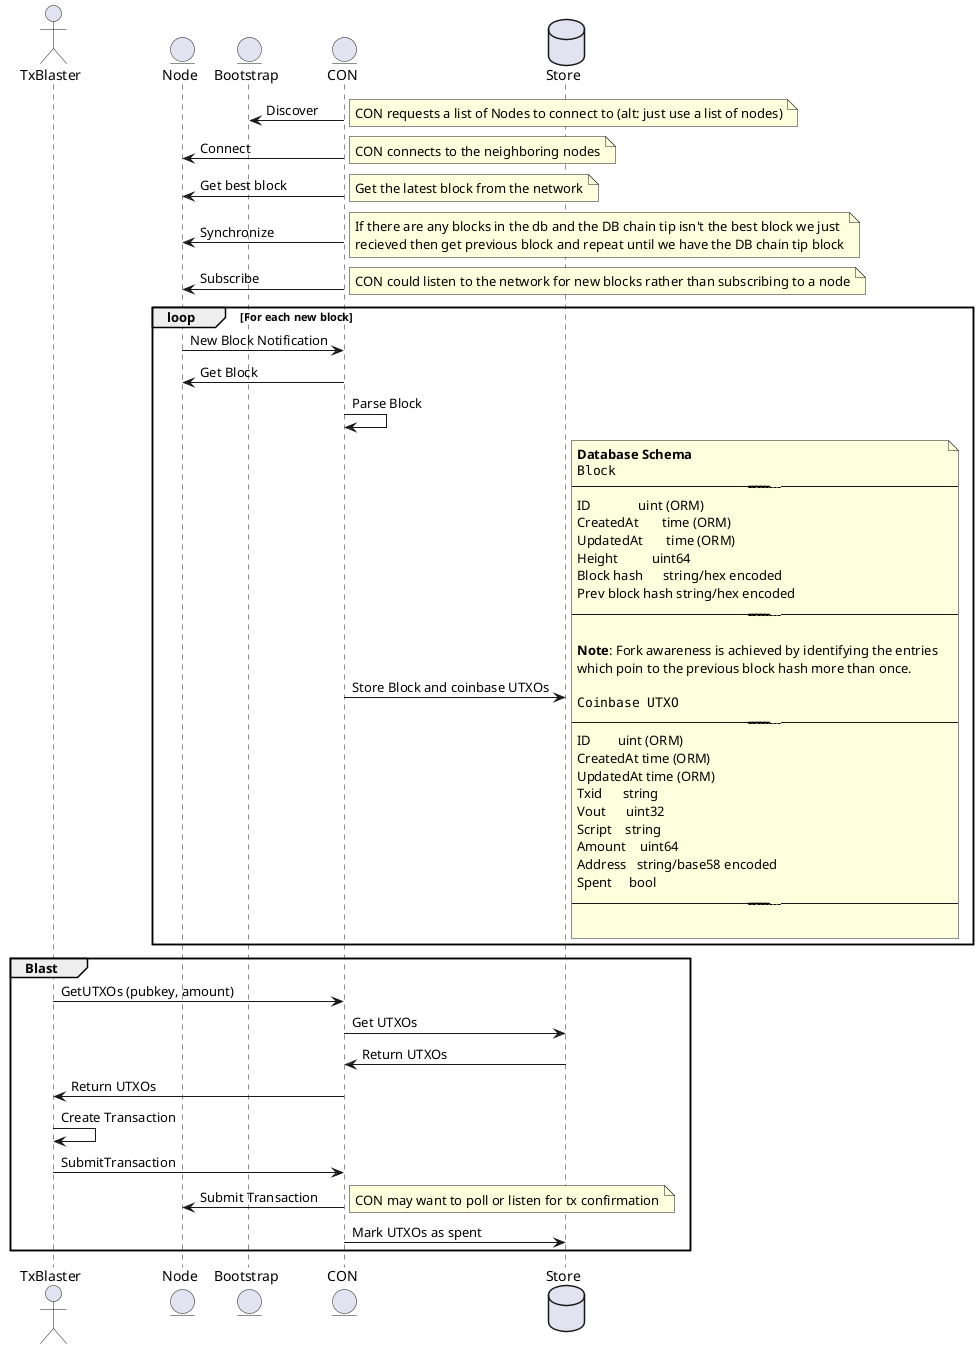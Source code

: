 @startuml Coinbase Overlay Node Service

actor TxBlaster
entity Node
entity Bootstrap
entity CON
database Store

CON -> Bootstrap: Discover
note right
  CON requests a list of Nodes to connect to (alt: just use a list of nodes)
end note

CON -> Node: Connect
note right
  CON connects to the neighboring nodes
end note
CON -> Node: Get best block
note right
  Get the latest block from the network
end note
CON -> Node: Synchronize
note right
  If there are any blocks in the db and the DB chain tip isn't the best block we just
  recieved then get previous block and repeat until we have the DB chain tip block
end note

CON -> Node: Subscribe
note right
  CON could listen to the network for new blocks rather than subscribing to a node
end note

loop For each new block
  Node -> CON: New Block Notification
  CON -> Node: Get Block
  CON -> CON: Parse Block
  CON -> Store: Store Block and coinbase UTXOs
note right
  <b>Database Schema</b>
  <code>
  Block
  --------------------------------
  ID              uint (ORM)
  CreatedAt       time (ORM)
  UpdatedAt       time (ORM)
  Height          uint64
  Block hash      string/hex encoded
  Prev block hash string/hex encoded
  --------------------------------

  <b>Note</b>: Fork awareness is achieved by identifying the entries
  which poin to the previous block hash more than once.

  <code>
  Coinbase UTXO
  --------------------------------
  ID        uint (ORM)
  CreatedAt time (ORM)
  UpdatedAt time (ORM)
  Txid      string
  Vout      uint32
  Script    string
  Amount    uint64
  Address   string/base58 encoded
  Spent     bool
  --------------------------------

end note
end

group Blast
TxBlaster -> CON: GetUTXOs (pubkey, amount)
CON -> Store: Get UTXOs
Store -> CON: Return UTXOs
CON -> TxBlaster: Return UTXOs

TxBlaster -> TxBlaster: Create Transaction

TxBlaster -> CON: SubmitTransaction
CON -> Node: Submit Transaction
note right
  CON may want to poll or listen for tx confirmation
end note
CON -> Store: Mark UTXOs as spent
end




@enduml
